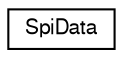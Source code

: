 digraph "Graphical Class Hierarchy"
{
  edge [fontname="FreeSans",fontsize="10",labelfontname="FreeSans",labelfontsize="10"];
  node [fontname="FreeSans",fontsize="10",shape=record];
  rankdir="LR";
  Node1 [label="SpiData",height=0.2,width=0.4,color="black", fillcolor="white", style="filled",URL="$d5/d09/struct_spi_data.html"];
}
